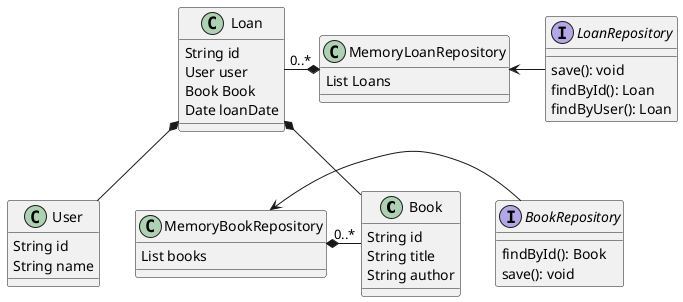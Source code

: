 @startuml Library
class Book{
    String id
    String title
    String author
}

class User{
    String id
    String name
}

Loan *-- User
Loan *-- Book
class Loan{
    String id
    User user
    Book Book
    Date loanDate
}

interface BookRepository{
    findById(): Book
    save(): void
}

interface LoanRepository{
    save(): void
    findById(): Loan
    findByUser(): Loan
}
MemoryBookRepository <- BookRepository
MemoryBookRepository *-"0..*"Book
class MemoryBookRepository{
    List books
}
MemoryLoanRepository *-left- "0..*" Loan
MemoryLoanRepository <-right- LoanRepository
class MemoryLoanRepository{
    List Loans
}

@enduml 